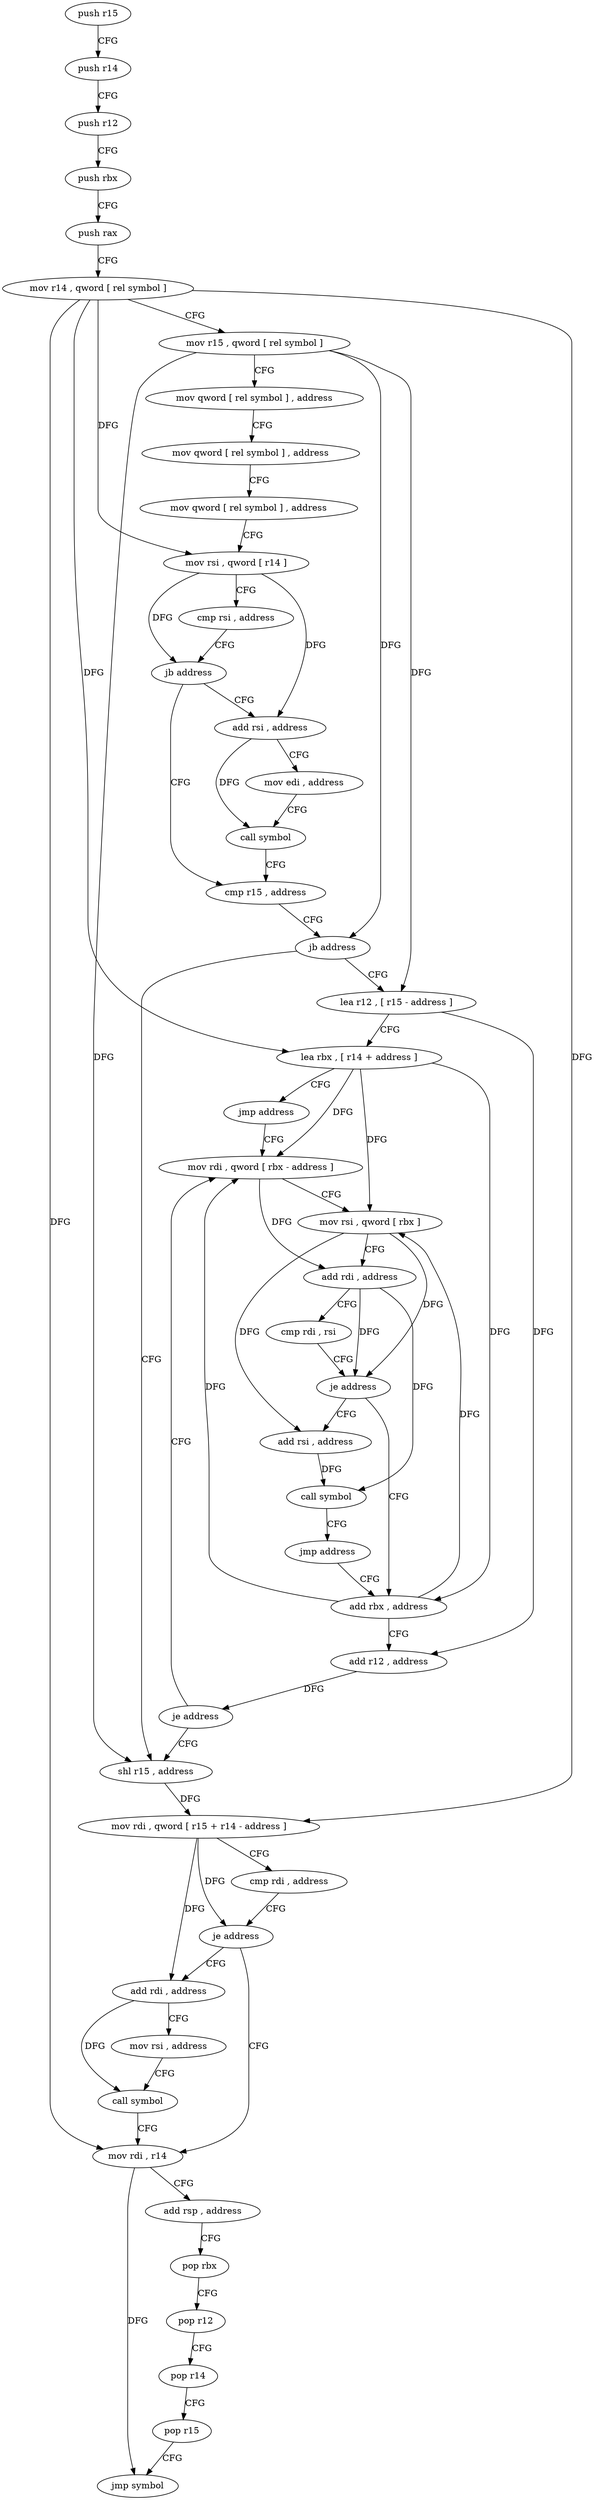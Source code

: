 digraph "func" {
"4205312" [label = "push r15" ]
"4205314" [label = "push r14" ]
"4205316" [label = "push r12" ]
"4205318" [label = "push rbx" ]
"4205319" [label = "push rax" ]
"4205320" [label = "mov r14 , qword [ rel symbol ]" ]
"4205327" [label = "mov r15 , qword [ rel symbol ]" ]
"4205334" [label = "mov qword [ rel symbol ] , address" ]
"4205345" [label = "mov qword [ rel symbol ] , address" ]
"4205356" [label = "mov qword [ rel symbol ] , address" ]
"4205367" [label = "mov rsi , qword [ r14 ]" ]
"4205370" [label = "cmp rsi , address" ]
"4205374" [label = "jb address" ]
"4205390" [label = "cmp r15 , address" ]
"4205376" [label = "add rsi , address" ]
"4205394" [label = "jb address" ]
"4205445" [label = "shl r15 , address" ]
"4205396" [label = "lea r12 , [ r15 - address ]" ]
"4205380" [label = "mov edi , address" ]
"4205385" [label = "call symbol" ]
"4205449" [label = "mov rdi , qword [ r15 + r14 - address ]" ]
"4205454" [label = "cmp rdi , address" ]
"4205458" [label = "je address" ]
"4205476" [label = "mov rdi , r14" ]
"4205460" [label = "add rdi , address" ]
"4205400" [label = "lea rbx , [ r14 + address ]" ]
"4205404" [label = "jmp address" ]
"4205418" [label = "mov rdi , qword [ rbx - address ]" ]
"4205479" [label = "add rsp , address" ]
"4205483" [label = "pop rbx" ]
"4205484" [label = "pop r12" ]
"4205486" [label = "pop r14" ]
"4205488" [label = "pop r15" ]
"4205490" [label = "jmp symbol" ]
"4205464" [label = "mov rsi , address" ]
"4205471" [label = "call symbol" ]
"4205422" [label = "mov rsi , qword [ rbx ]" ]
"4205425" [label = "add rdi , address" ]
"4205429" [label = "cmp rdi , rsi" ]
"4205432" [label = "je address" ]
"4205408" [label = "add rbx , address" ]
"4205434" [label = "add rsi , address" ]
"4205412" [label = "add r12 , address" ]
"4205416" [label = "je address" ]
"4205438" [label = "call symbol" ]
"4205443" [label = "jmp address" ]
"4205312" -> "4205314" [ label = "CFG" ]
"4205314" -> "4205316" [ label = "CFG" ]
"4205316" -> "4205318" [ label = "CFG" ]
"4205318" -> "4205319" [ label = "CFG" ]
"4205319" -> "4205320" [ label = "CFG" ]
"4205320" -> "4205327" [ label = "CFG" ]
"4205320" -> "4205367" [ label = "DFG" ]
"4205320" -> "4205449" [ label = "DFG" ]
"4205320" -> "4205400" [ label = "DFG" ]
"4205320" -> "4205476" [ label = "DFG" ]
"4205327" -> "4205334" [ label = "CFG" ]
"4205327" -> "4205394" [ label = "DFG" ]
"4205327" -> "4205445" [ label = "DFG" ]
"4205327" -> "4205396" [ label = "DFG" ]
"4205334" -> "4205345" [ label = "CFG" ]
"4205345" -> "4205356" [ label = "CFG" ]
"4205356" -> "4205367" [ label = "CFG" ]
"4205367" -> "4205370" [ label = "CFG" ]
"4205367" -> "4205374" [ label = "DFG" ]
"4205367" -> "4205376" [ label = "DFG" ]
"4205370" -> "4205374" [ label = "CFG" ]
"4205374" -> "4205390" [ label = "CFG" ]
"4205374" -> "4205376" [ label = "CFG" ]
"4205390" -> "4205394" [ label = "CFG" ]
"4205376" -> "4205380" [ label = "CFG" ]
"4205376" -> "4205385" [ label = "DFG" ]
"4205394" -> "4205445" [ label = "CFG" ]
"4205394" -> "4205396" [ label = "CFG" ]
"4205445" -> "4205449" [ label = "DFG" ]
"4205396" -> "4205400" [ label = "CFG" ]
"4205396" -> "4205412" [ label = "DFG" ]
"4205380" -> "4205385" [ label = "CFG" ]
"4205385" -> "4205390" [ label = "CFG" ]
"4205449" -> "4205454" [ label = "CFG" ]
"4205449" -> "4205458" [ label = "DFG" ]
"4205449" -> "4205460" [ label = "DFG" ]
"4205454" -> "4205458" [ label = "CFG" ]
"4205458" -> "4205476" [ label = "CFG" ]
"4205458" -> "4205460" [ label = "CFG" ]
"4205476" -> "4205479" [ label = "CFG" ]
"4205476" -> "4205490" [ label = "DFG" ]
"4205460" -> "4205464" [ label = "CFG" ]
"4205460" -> "4205471" [ label = "DFG" ]
"4205400" -> "4205404" [ label = "CFG" ]
"4205400" -> "4205418" [ label = "DFG" ]
"4205400" -> "4205422" [ label = "DFG" ]
"4205400" -> "4205408" [ label = "DFG" ]
"4205404" -> "4205418" [ label = "CFG" ]
"4205418" -> "4205422" [ label = "CFG" ]
"4205418" -> "4205425" [ label = "DFG" ]
"4205479" -> "4205483" [ label = "CFG" ]
"4205483" -> "4205484" [ label = "CFG" ]
"4205484" -> "4205486" [ label = "CFG" ]
"4205486" -> "4205488" [ label = "CFG" ]
"4205488" -> "4205490" [ label = "CFG" ]
"4205464" -> "4205471" [ label = "CFG" ]
"4205471" -> "4205476" [ label = "CFG" ]
"4205422" -> "4205425" [ label = "CFG" ]
"4205422" -> "4205432" [ label = "DFG" ]
"4205422" -> "4205434" [ label = "DFG" ]
"4205425" -> "4205429" [ label = "CFG" ]
"4205425" -> "4205432" [ label = "DFG" ]
"4205425" -> "4205438" [ label = "DFG" ]
"4205429" -> "4205432" [ label = "CFG" ]
"4205432" -> "4205408" [ label = "CFG" ]
"4205432" -> "4205434" [ label = "CFG" ]
"4205408" -> "4205412" [ label = "CFG" ]
"4205408" -> "4205418" [ label = "DFG" ]
"4205408" -> "4205422" [ label = "DFG" ]
"4205434" -> "4205438" [ label = "DFG" ]
"4205412" -> "4205416" [ label = "DFG" ]
"4205416" -> "4205445" [ label = "CFG" ]
"4205416" -> "4205418" [ label = "CFG" ]
"4205438" -> "4205443" [ label = "CFG" ]
"4205443" -> "4205408" [ label = "CFG" ]
}

